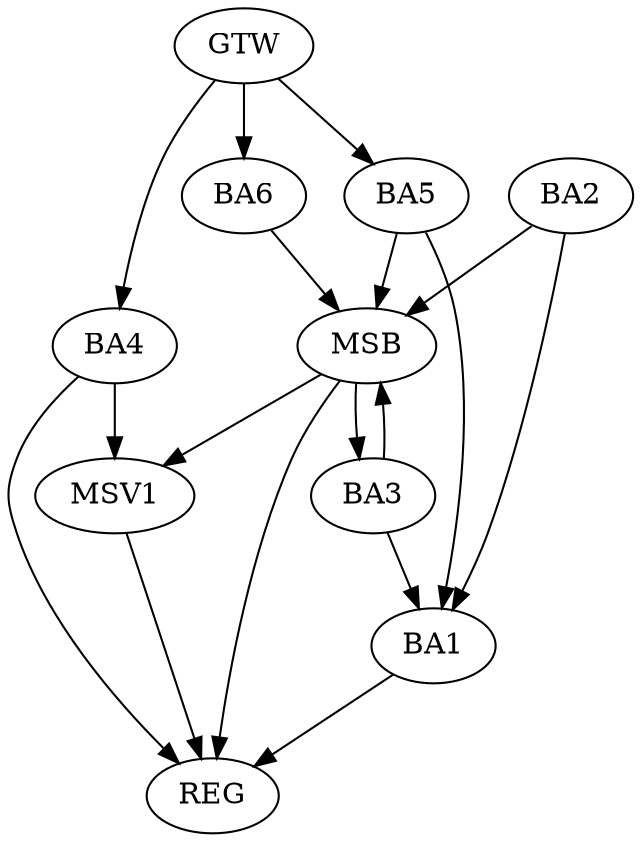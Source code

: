 strict digraph G {
  BA1 [ label="BA1" ];
  BA2 [ label="BA2" ];
  BA3 [ label="BA3" ];
  BA4 [ label="BA4" ];
  BA5 [ label="BA5" ];
  BA6 [ label="BA6" ];
  GTW [ label="GTW" ];
  REG [ label="REG" ];
  MSB [ label="MSB" ];
  MSV1 [ label="MSV1" ];
  GTW -> BA4;
  GTW -> BA5;
  GTW -> BA6;
  BA1 -> REG;
  BA4 -> REG;
  BA2 -> MSB;
  MSB -> REG;
  BA3 -> MSB;
  BA5 -> MSB;
  MSB -> BA3;
  BA6 -> MSB;
  BA5 -> BA1;
  BA3 -> BA1;
  BA2 -> BA1;
  BA4 -> MSV1;
  MSB -> MSV1;
  MSV1 -> REG;
}
